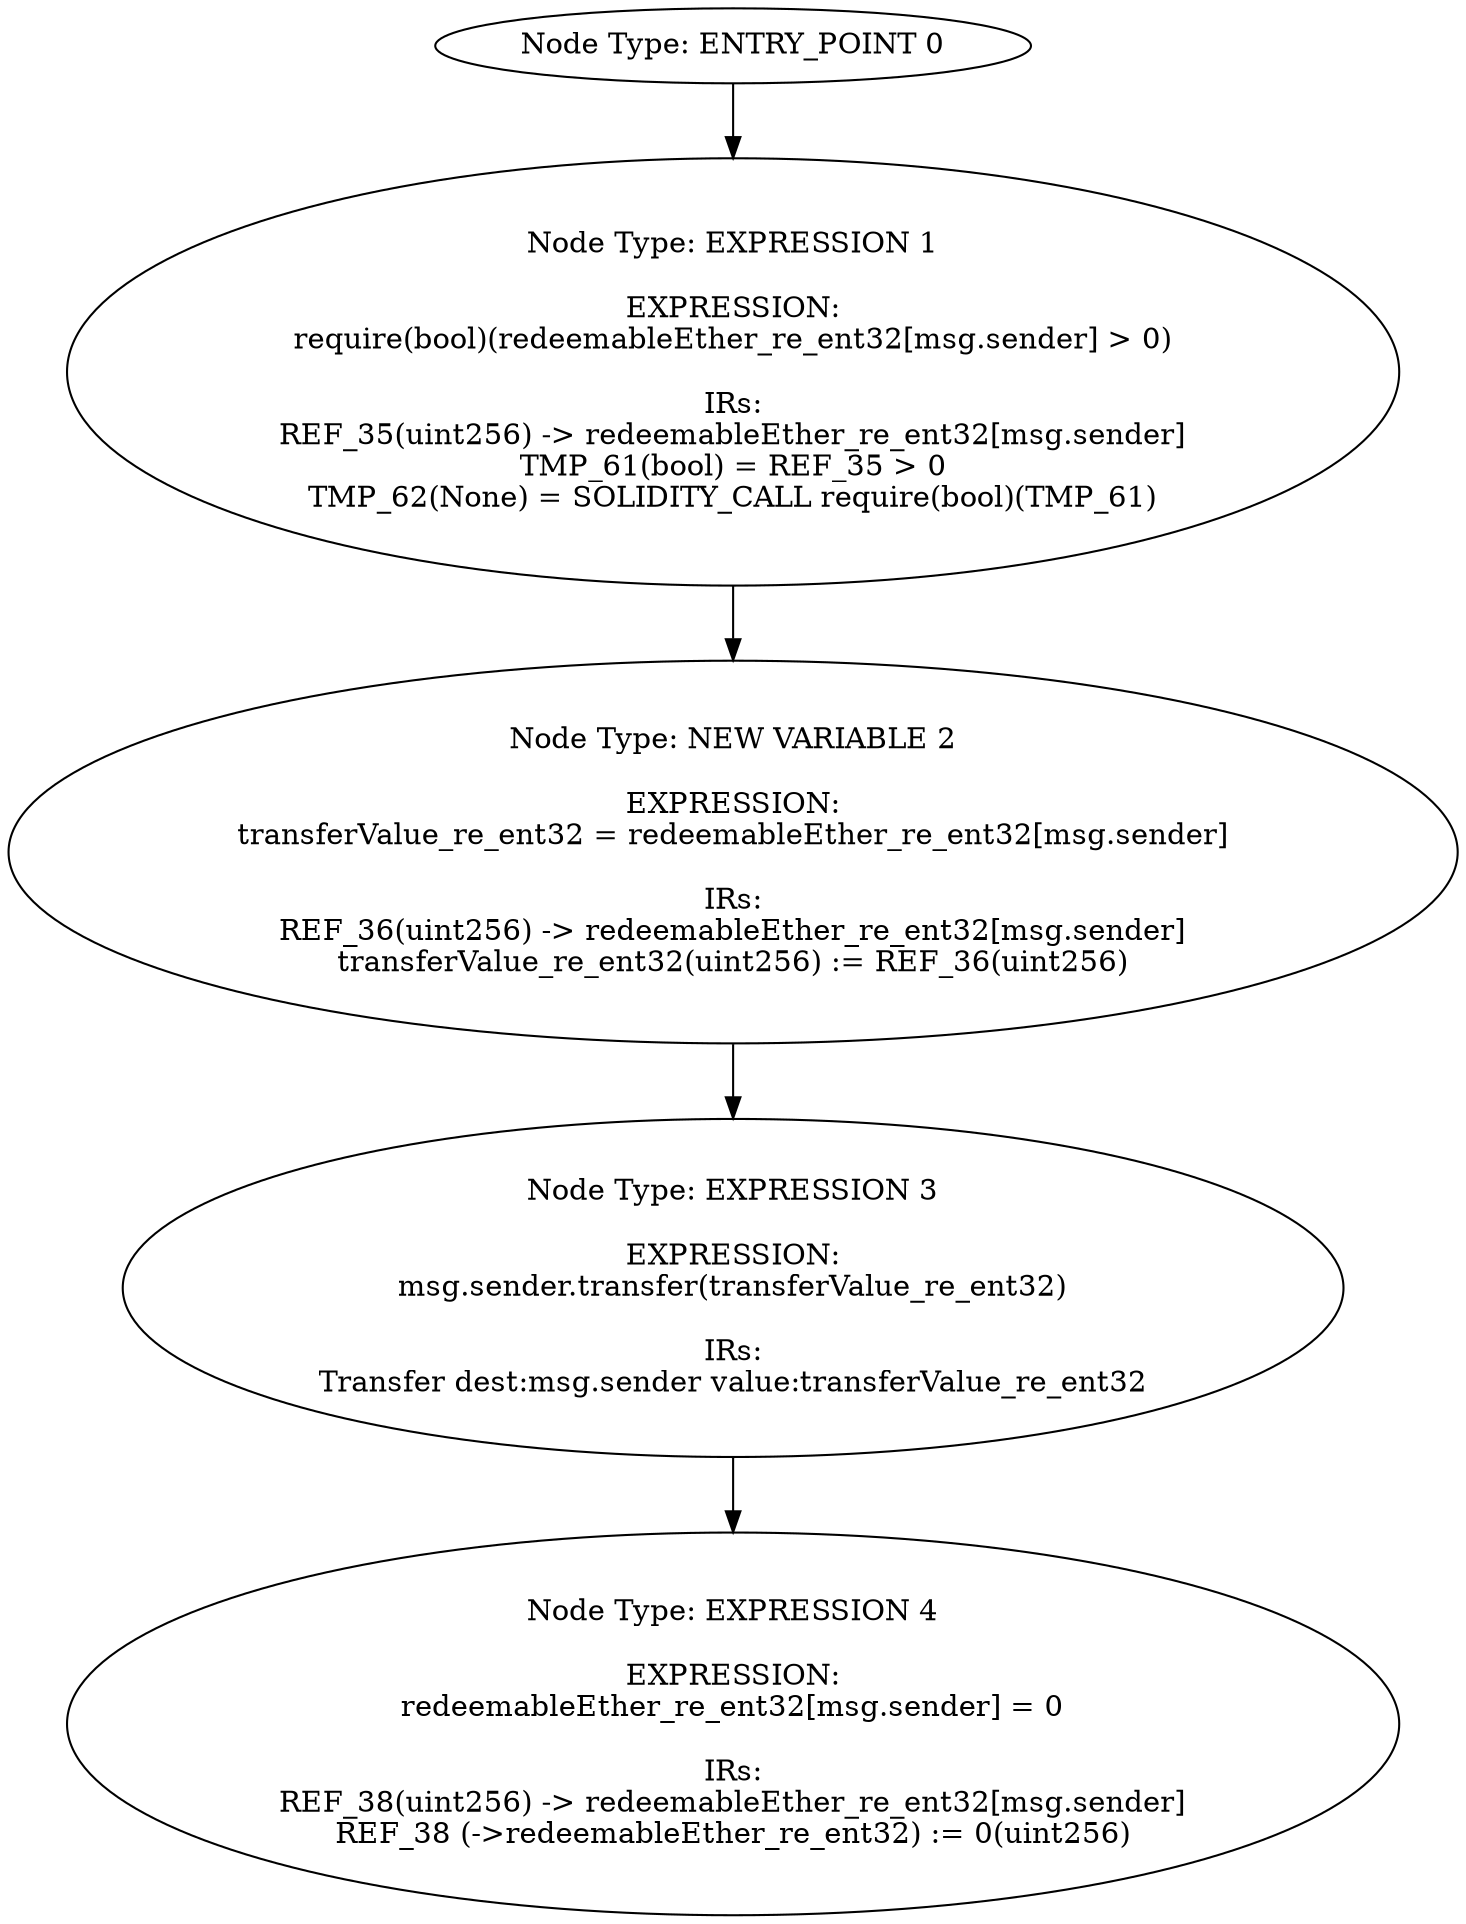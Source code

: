 digraph{
0[label="Node Type: ENTRY_POINT 0
"];
0->1;
1[label="Node Type: EXPRESSION 1

EXPRESSION:
require(bool)(redeemableEther_re_ent32[msg.sender] > 0)

IRs:
REF_35(uint256) -> redeemableEther_re_ent32[msg.sender]
TMP_61(bool) = REF_35 > 0
TMP_62(None) = SOLIDITY_CALL require(bool)(TMP_61)"];
1->2;
2[label="Node Type: NEW VARIABLE 2

EXPRESSION:
transferValue_re_ent32 = redeemableEther_re_ent32[msg.sender]

IRs:
REF_36(uint256) -> redeemableEther_re_ent32[msg.sender]
transferValue_re_ent32(uint256) := REF_36(uint256)"];
2->3;
3[label="Node Type: EXPRESSION 3

EXPRESSION:
msg.sender.transfer(transferValue_re_ent32)

IRs:
Transfer dest:msg.sender value:transferValue_re_ent32"];
3->4;
4[label="Node Type: EXPRESSION 4

EXPRESSION:
redeemableEther_re_ent32[msg.sender] = 0

IRs:
REF_38(uint256) -> redeemableEther_re_ent32[msg.sender]
REF_38 (->redeemableEther_re_ent32) := 0(uint256)"];
}
